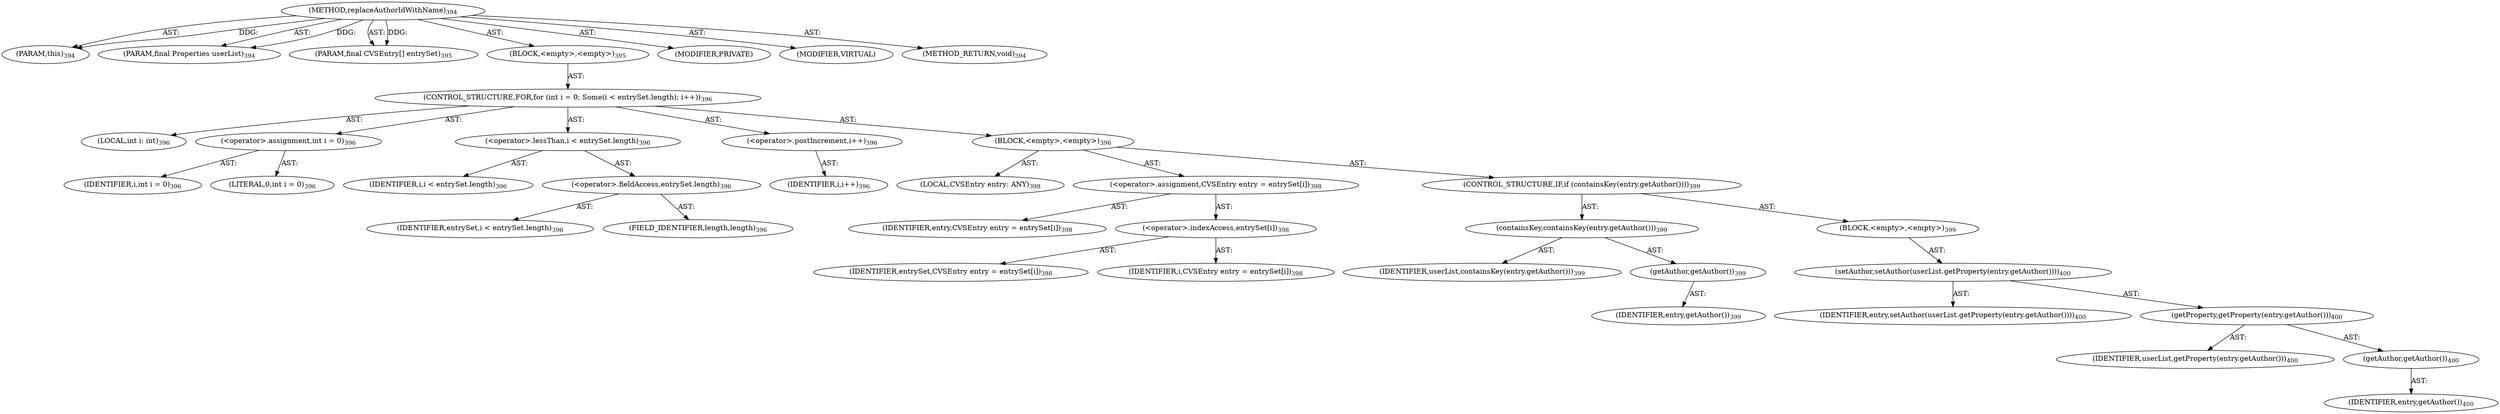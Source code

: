 digraph "replaceAuthorIdWithName" {  
"111669149708" [label = <(METHOD,replaceAuthorIdWithName)<SUB>394</SUB>> ]
"115964117015" [label = <(PARAM,this)<SUB>394</SUB>> ]
"115964117016" [label = <(PARAM,final Properties userList)<SUB>394</SUB>> ]
"115964117017" [label = <(PARAM,final CVSEntry[] entrySet)<SUB>395</SUB>> ]
"25769803817" [label = <(BLOCK,&lt;empty&gt;,&lt;empty&gt;)<SUB>395</SUB>> ]
"47244640279" [label = <(CONTROL_STRUCTURE,FOR,for (int i = 0; Some(i &lt; entrySet.length); i++))<SUB>396</SUB>> ]
"94489280548" [label = <(LOCAL,int i: int)<SUB>396</SUB>> ]
"30064771276" [label = <(&lt;operator&gt;.assignment,int i = 0)<SUB>396</SUB>> ]
"68719476911" [label = <(IDENTIFIER,i,int i = 0)<SUB>396</SUB>> ]
"90194313239" [label = <(LITERAL,0,int i = 0)<SUB>396</SUB>> ]
"30064771277" [label = <(&lt;operator&gt;.lessThan,i &lt; entrySet.length)<SUB>396</SUB>> ]
"68719476912" [label = <(IDENTIFIER,i,i &lt; entrySet.length)<SUB>396</SUB>> ]
"30064771278" [label = <(&lt;operator&gt;.fieldAccess,entrySet.length)<SUB>396</SUB>> ]
"68719476913" [label = <(IDENTIFIER,entrySet,i &lt; entrySet.length)<SUB>396</SUB>> ]
"55834574881" [label = <(FIELD_IDENTIFIER,length,length)<SUB>396</SUB>> ]
"30064771279" [label = <(&lt;operator&gt;.postIncrement,i++)<SUB>396</SUB>> ]
"68719476914" [label = <(IDENTIFIER,i,i++)<SUB>396</SUB>> ]
"25769803818" [label = <(BLOCK,&lt;empty&gt;,&lt;empty&gt;)<SUB>396</SUB>> ]
"94489280549" [label = <(LOCAL,CVSEntry entry: ANY)<SUB>398</SUB>> ]
"30064771280" [label = <(&lt;operator&gt;.assignment,CVSEntry entry = entrySet[i])<SUB>398</SUB>> ]
"68719476915" [label = <(IDENTIFIER,entry,CVSEntry entry = entrySet[i])<SUB>398</SUB>> ]
"30064771281" [label = <(&lt;operator&gt;.indexAccess,entrySet[i])<SUB>398</SUB>> ]
"68719476916" [label = <(IDENTIFIER,entrySet,CVSEntry entry = entrySet[i])<SUB>398</SUB>> ]
"68719476917" [label = <(IDENTIFIER,i,CVSEntry entry = entrySet[i])<SUB>398</SUB>> ]
"47244640280" [label = <(CONTROL_STRUCTURE,IF,if (containsKey(entry.getAuthor())))<SUB>399</SUB>> ]
"30064771282" [label = <(containsKey,containsKey(entry.getAuthor()))<SUB>399</SUB>> ]
"68719476918" [label = <(IDENTIFIER,userList,containsKey(entry.getAuthor()))<SUB>399</SUB>> ]
"30064771283" [label = <(getAuthor,getAuthor())<SUB>399</SUB>> ]
"68719476919" [label = <(IDENTIFIER,entry,getAuthor())<SUB>399</SUB>> ]
"25769803819" [label = <(BLOCK,&lt;empty&gt;,&lt;empty&gt;)<SUB>399</SUB>> ]
"30064771284" [label = <(setAuthor,setAuthor(userList.getProperty(entry.getAuthor())))<SUB>400</SUB>> ]
"68719476920" [label = <(IDENTIFIER,entry,setAuthor(userList.getProperty(entry.getAuthor())))<SUB>400</SUB>> ]
"30064771285" [label = <(getProperty,getProperty(entry.getAuthor()))<SUB>400</SUB>> ]
"68719476921" [label = <(IDENTIFIER,userList,getProperty(entry.getAuthor()))<SUB>400</SUB>> ]
"30064771286" [label = <(getAuthor,getAuthor())<SUB>400</SUB>> ]
"68719476922" [label = <(IDENTIFIER,entry,getAuthor())<SUB>400</SUB>> ]
"133143986207" [label = <(MODIFIER,PRIVATE)> ]
"133143986208" [label = <(MODIFIER,VIRTUAL)> ]
"128849018892" [label = <(METHOD_RETURN,void)<SUB>394</SUB>> ]
  "111669149708" -> "115964117015"  [ label = "AST: "] 
  "111669149708" -> "115964117016"  [ label = "AST: "] 
  "111669149708" -> "115964117017"  [ label = "AST: "] 
  "111669149708" -> "25769803817"  [ label = "AST: "] 
  "111669149708" -> "133143986207"  [ label = "AST: "] 
  "111669149708" -> "133143986208"  [ label = "AST: "] 
  "111669149708" -> "128849018892"  [ label = "AST: "] 
  "25769803817" -> "47244640279"  [ label = "AST: "] 
  "47244640279" -> "94489280548"  [ label = "AST: "] 
  "47244640279" -> "30064771276"  [ label = "AST: "] 
  "47244640279" -> "30064771277"  [ label = "AST: "] 
  "47244640279" -> "30064771279"  [ label = "AST: "] 
  "47244640279" -> "25769803818"  [ label = "AST: "] 
  "30064771276" -> "68719476911"  [ label = "AST: "] 
  "30064771276" -> "90194313239"  [ label = "AST: "] 
  "30064771277" -> "68719476912"  [ label = "AST: "] 
  "30064771277" -> "30064771278"  [ label = "AST: "] 
  "30064771278" -> "68719476913"  [ label = "AST: "] 
  "30064771278" -> "55834574881"  [ label = "AST: "] 
  "30064771279" -> "68719476914"  [ label = "AST: "] 
  "25769803818" -> "94489280549"  [ label = "AST: "] 
  "25769803818" -> "30064771280"  [ label = "AST: "] 
  "25769803818" -> "47244640280"  [ label = "AST: "] 
  "30064771280" -> "68719476915"  [ label = "AST: "] 
  "30064771280" -> "30064771281"  [ label = "AST: "] 
  "30064771281" -> "68719476916"  [ label = "AST: "] 
  "30064771281" -> "68719476917"  [ label = "AST: "] 
  "47244640280" -> "30064771282"  [ label = "AST: "] 
  "47244640280" -> "25769803819"  [ label = "AST: "] 
  "30064771282" -> "68719476918"  [ label = "AST: "] 
  "30064771282" -> "30064771283"  [ label = "AST: "] 
  "30064771283" -> "68719476919"  [ label = "AST: "] 
  "25769803819" -> "30064771284"  [ label = "AST: "] 
  "30064771284" -> "68719476920"  [ label = "AST: "] 
  "30064771284" -> "30064771285"  [ label = "AST: "] 
  "30064771285" -> "68719476921"  [ label = "AST: "] 
  "30064771285" -> "30064771286"  [ label = "AST: "] 
  "30064771286" -> "68719476922"  [ label = "AST: "] 
  "111669149708" -> "115964117015"  [ label = "DDG: "] 
  "111669149708" -> "115964117016"  [ label = "DDG: "] 
  "111669149708" -> "115964117017"  [ label = "DDG: "] 
}
